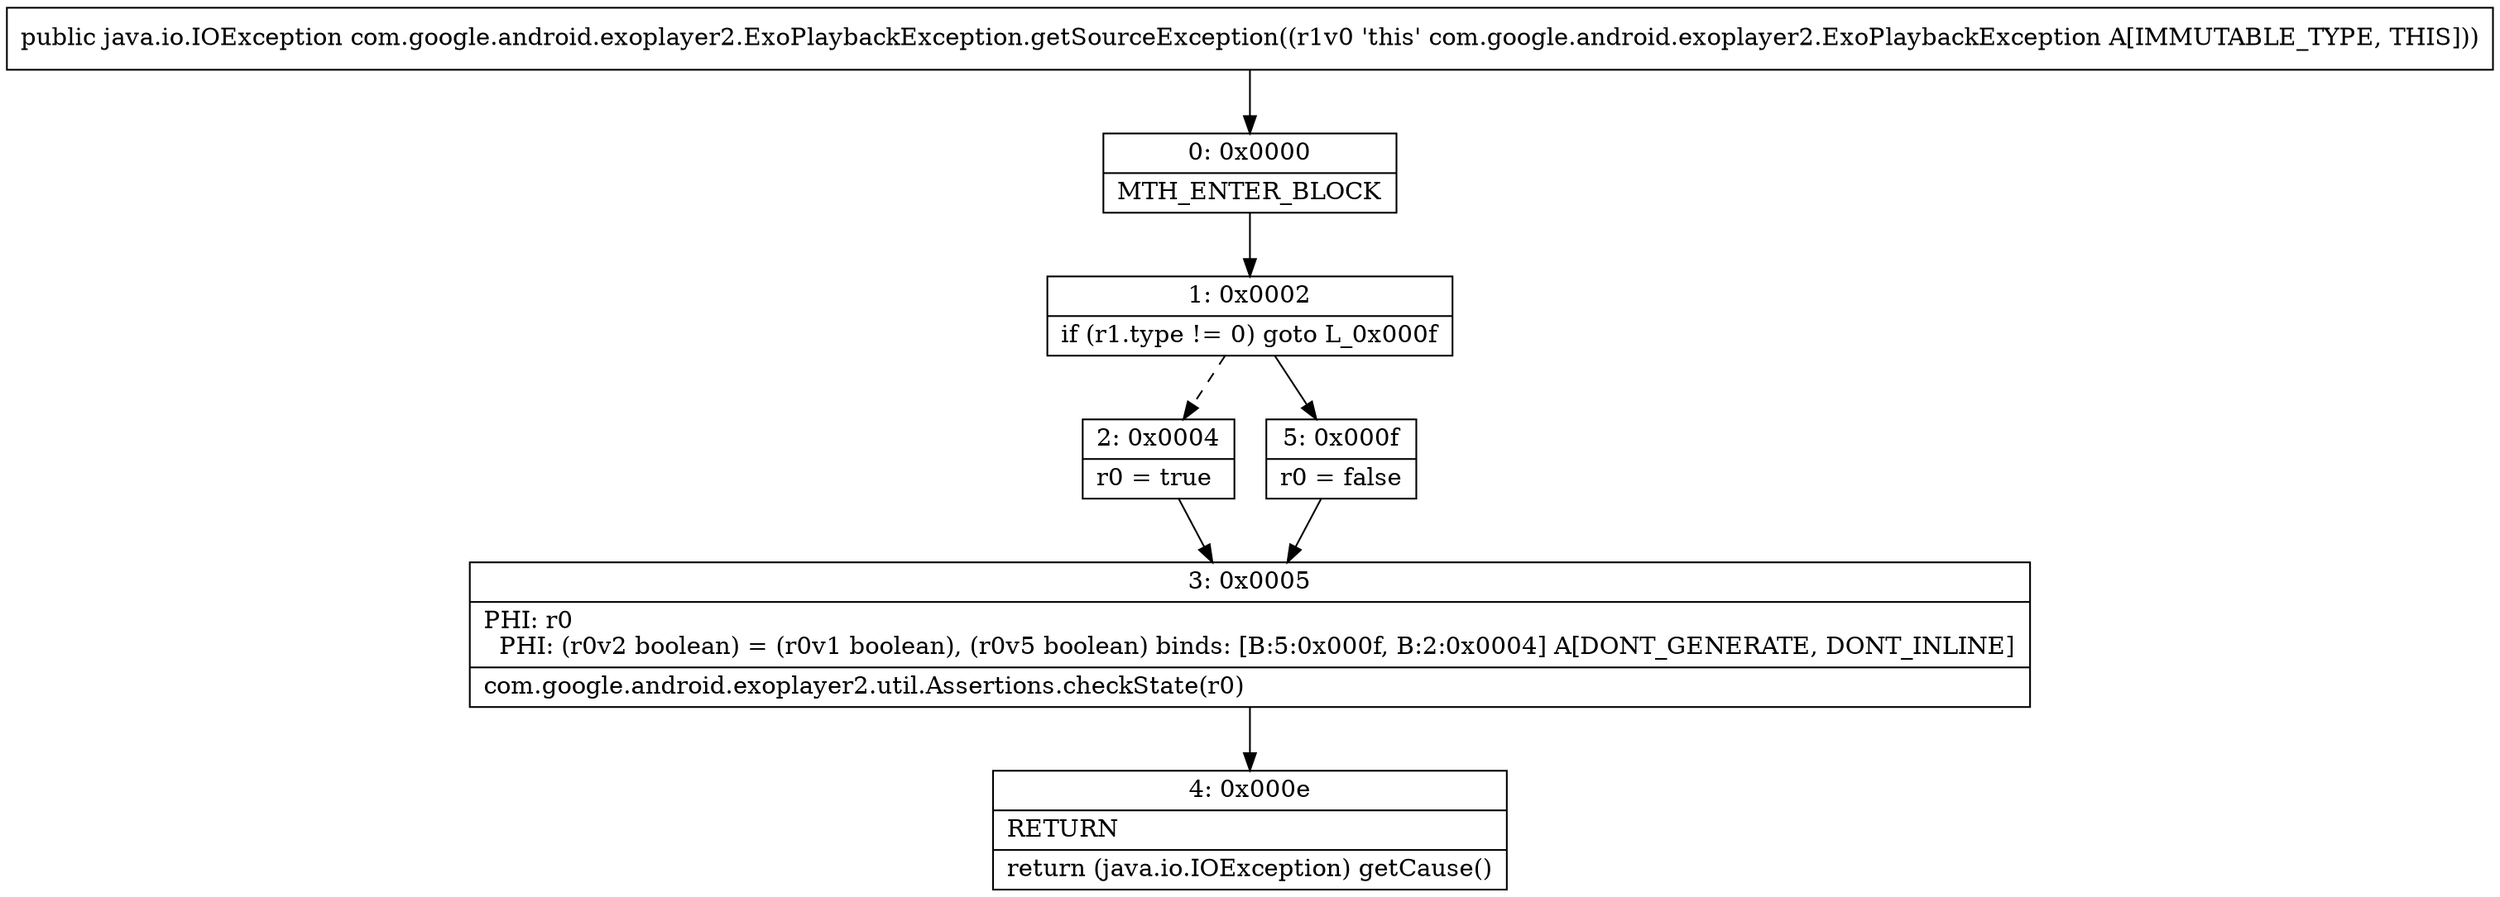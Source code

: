 digraph "CFG forcom.google.android.exoplayer2.ExoPlaybackException.getSourceException()Ljava\/io\/IOException;" {
Node_0 [shape=record,label="{0\:\ 0x0000|MTH_ENTER_BLOCK\l}"];
Node_1 [shape=record,label="{1\:\ 0x0002|if (r1.type != 0) goto L_0x000f\l}"];
Node_2 [shape=record,label="{2\:\ 0x0004|r0 = true\l}"];
Node_3 [shape=record,label="{3\:\ 0x0005|PHI: r0 \l  PHI: (r0v2 boolean) = (r0v1 boolean), (r0v5 boolean) binds: [B:5:0x000f, B:2:0x0004] A[DONT_GENERATE, DONT_INLINE]\l|com.google.android.exoplayer2.util.Assertions.checkState(r0)\l}"];
Node_4 [shape=record,label="{4\:\ 0x000e|RETURN\l|return (java.io.IOException) getCause()\l}"];
Node_5 [shape=record,label="{5\:\ 0x000f|r0 = false\l}"];
MethodNode[shape=record,label="{public java.io.IOException com.google.android.exoplayer2.ExoPlaybackException.getSourceException((r1v0 'this' com.google.android.exoplayer2.ExoPlaybackException A[IMMUTABLE_TYPE, THIS])) }"];
MethodNode -> Node_0;
Node_0 -> Node_1;
Node_1 -> Node_2[style=dashed];
Node_1 -> Node_5;
Node_2 -> Node_3;
Node_3 -> Node_4;
Node_5 -> Node_3;
}

